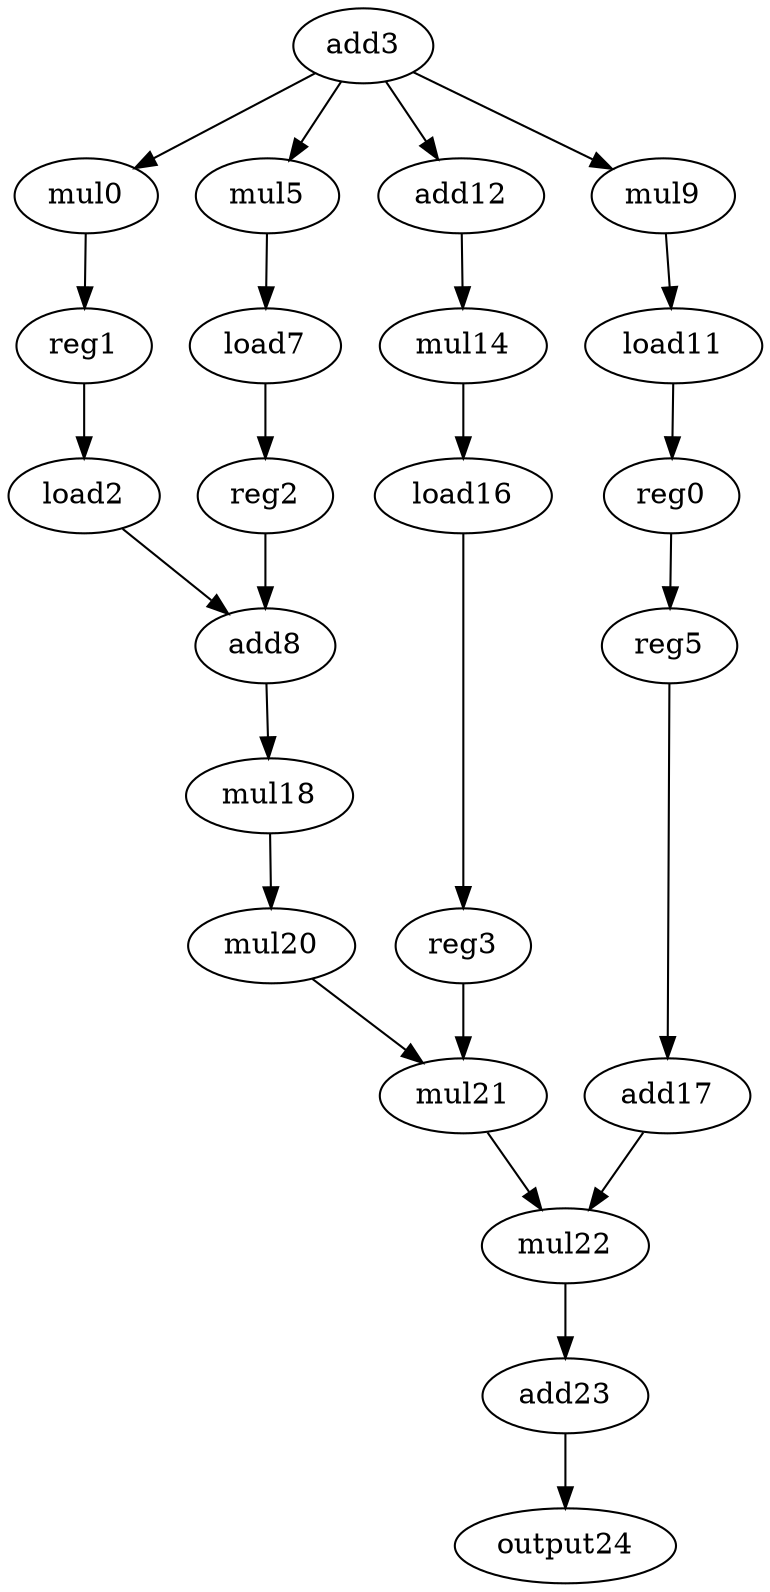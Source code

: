 digraph G {
mul0[opcode=mul];
load2[opcode=load];
add3[opcode=add];
mul5[opcode=mul];
load7[opcode=load];
add8[opcode=add];
mul9[opcode=mul];
load11[opcode=load];
add12[opcode=add];
mul14[opcode=mul];
load16[opcode=load];
add17[opcode=add];
mul18[opcode=mul];
mul20[opcode=mul];
mul21[opcode=mul];
mul22[opcode=mul];
add23[opcode=add];
output24[opcode=output];
reg0[opcode=reg];
reg1[opcode=reg];
reg2[opcode=reg];
reg3[opcode=reg];
reg5[opcode=reg];
load2->add8[operand=1]; //load->add
add3->mul5[operand=1]; //add->gep_mul
add3->mul0[operand=1]; //add->gep_mul
add3->mul9[operand=1]; //add->gep_mul
add3->add12[operand=0]; //add->add
load7->reg2->add8[operand=0]; //load->add
add8->mul18[operand=0]; //add->mul
load11->reg0
reg0->reg5->add17[operand=1]; //load->add
add12->mul14[operand=1]; //add->gep_mul
load16->reg3
reg3->mul21[operand=1]; //load->mul
add17->mul22[operand=1]; //add->mul
mul18->mul20[operand=0]; //mul->mul
mul20->mul21[operand=0]; //mul->mul
mul21->mul22[operand=0]; //mul->mul
mul22->add23[operand=0]; //mul->add
add23->output24[operand=0]; //add->output
mul0->reg1->load2[operand=0]; //gep_mul->load
mul5->load7[operand=0]; //gep_mul->load
mul9->load11[operand=0]; //gep_mul->load
mul14->load16[operand=0]; //gep_mul->load
}
